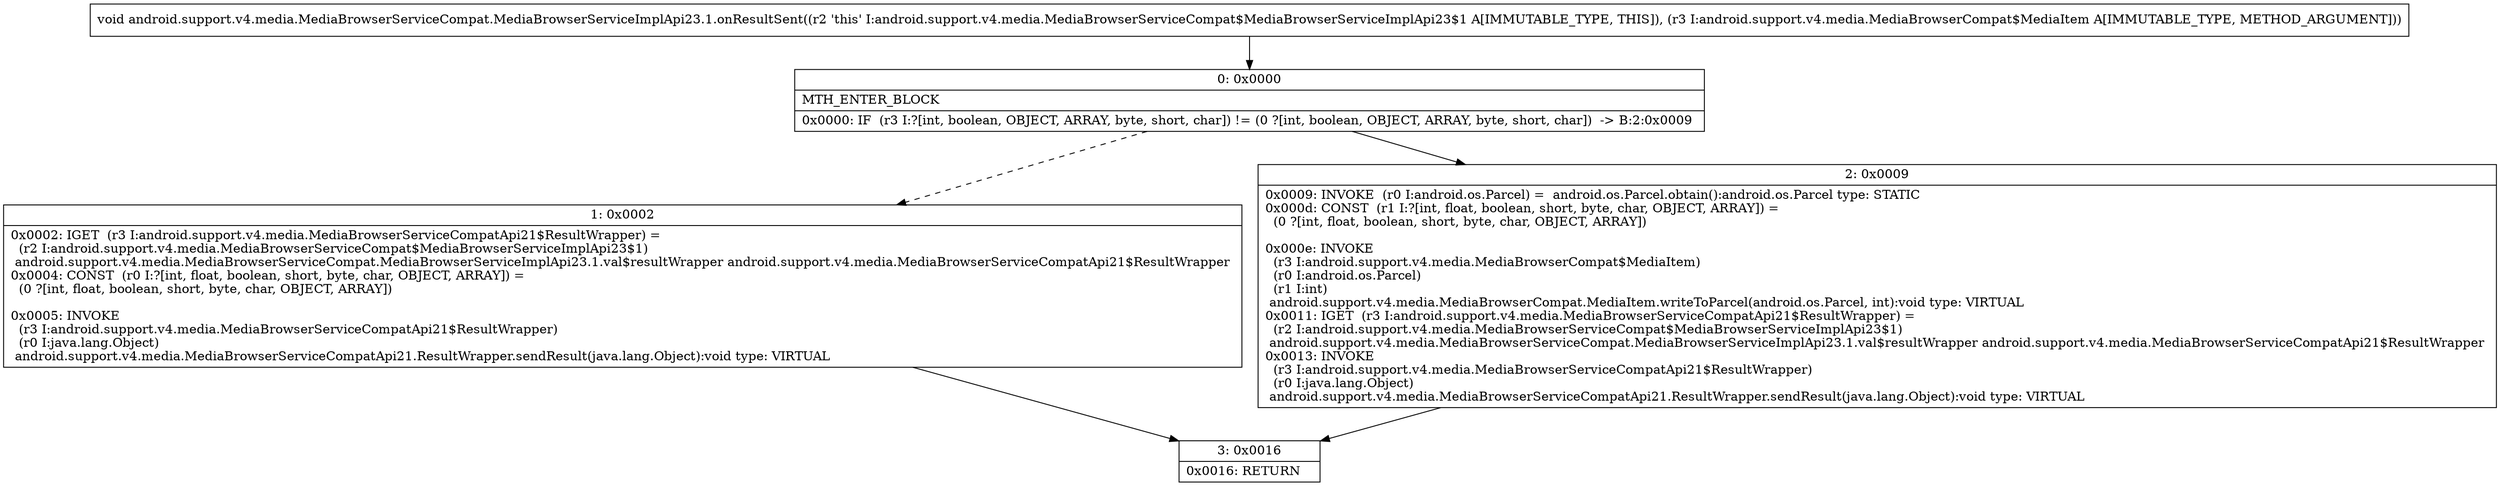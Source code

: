 digraph "CFG forandroid.support.v4.media.MediaBrowserServiceCompat.MediaBrowserServiceImplApi23.1.onResultSent(Landroid\/support\/v4\/media\/MediaBrowserCompat$MediaItem;)V" {
Node_0 [shape=record,label="{0\:\ 0x0000|MTH_ENTER_BLOCK\l|0x0000: IF  (r3 I:?[int, boolean, OBJECT, ARRAY, byte, short, char]) != (0 ?[int, boolean, OBJECT, ARRAY, byte, short, char])  \-\> B:2:0x0009 \l}"];
Node_1 [shape=record,label="{1\:\ 0x0002|0x0002: IGET  (r3 I:android.support.v4.media.MediaBrowserServiceCompatApi21$ResultWrapper) = \l  (r2 I:android.support.v4.media.MediaBrowserServiceCompat$MediaBrowserServiceImplApi23$1)\l android.support.v4.media.MediaBrowserServiceCompat.MediaBrowserServiceImplApi23.1.val$resultWrapper android.support.v4.media.MediaBrowserServiceCompatApi21$ResultWrapper \l0x0004: CONST  (r0 I:?[int, float, boolean, short, byte, char, OBJECT, ARRAY]) = \l  (0 ?[int, float, boolean, short, byte, char, OBJECT, ARRAY])\l \l0x0005: INVOKE  \l  (r3 I:android.support.v4.media.MediaBrowserServiceCompatApi21$ResultWrapper)\l  (r0 I:java.lang.Object)\l android.support.v4.media.MediaBrowserServiceCompatApi21.ResultWrapper.sendResult(java.lang.Object):void type: VIRTUAL \l}"];
Node_2 [shape=record,label="{2\:\ 0x0009|0x0009: INVOKE  (r0 I:android.os.Parcel) =  android.os.Parcel.obtain():android.os.Parcel type: STATIC \l0x000d: CONST  (r1 I:?[int, float, boolean, short, byte, char, OBJECT, ARRAY]) = \l  (0 ?[int, float, boolean, short, byte, char, OBJECT, ARRAY])\l \l0x000e: INVOKE  \l  (r3 I:android.support.v4.media.MediaBrowserCompat$MediaItem)\l  (r0 I:android.os.Parcel)\l  (r1 I:int)\l android.support.v4.media.MediaBrowserCompat.MediaItem.writeToParcel(android.os.Parcel, int):void type: VIRTUAL \l0x0011: IGET  (r3 I:android.support.v4.media.MediaBrowserServiceCompatApi21$ResultWrapper) = \l  (r2 I:android.support.v4.media.MediaBrowserServiceCompat$MediaBrowserServiceImplApi23$1)\l android.support.v4.media.MediaBrowserServiceCompat.MediaBrowserServiceImplApi23.1.val$resultWrapper android.support.v4.media.MediaBrowserServiceCompatApi21$ResultWrapper \l0x0013: INVOKE  \l  (r3 I:android.support.v4.media.MediaBrowserServiceCompatApi21$ResultWrapper)\l  (r0 I:java.lang.Object)\l android.support.v4.media.MediaBrowserServiceCompatApi21.ResultWrapper.sendResult(java.lang.Object):void type: VIRTUAL \l}"];
Node_3 [shape=record,label="{3\:\ 0x0016|0x0016: RETURN   \l}"];
MethodNode[shape=record,label="{void android.support.v4.media.MediaBrowserServiceCompat.MediaBrowserServiceImplApi23.1.onResultSent((r2 'this' I:android.support.v4.media.MediaBrowserServiceCompat$MediaBrowserServiceImplApi23$1 A[IMMUTABLE_TYPE, THIS]), (r3 I:android.support.v4.media.MediaBrowserCompat$MediaItem A[IMMUTABLE_TYPE, METHOD_ARGUMENT])) }"];
MethodNode -> Node_0;
Node_0 -> Node_1[style=dashed];
Node_0 -> Node_2;
Node_1 -> Node_3;
Node_2 -> Node_3;
}

